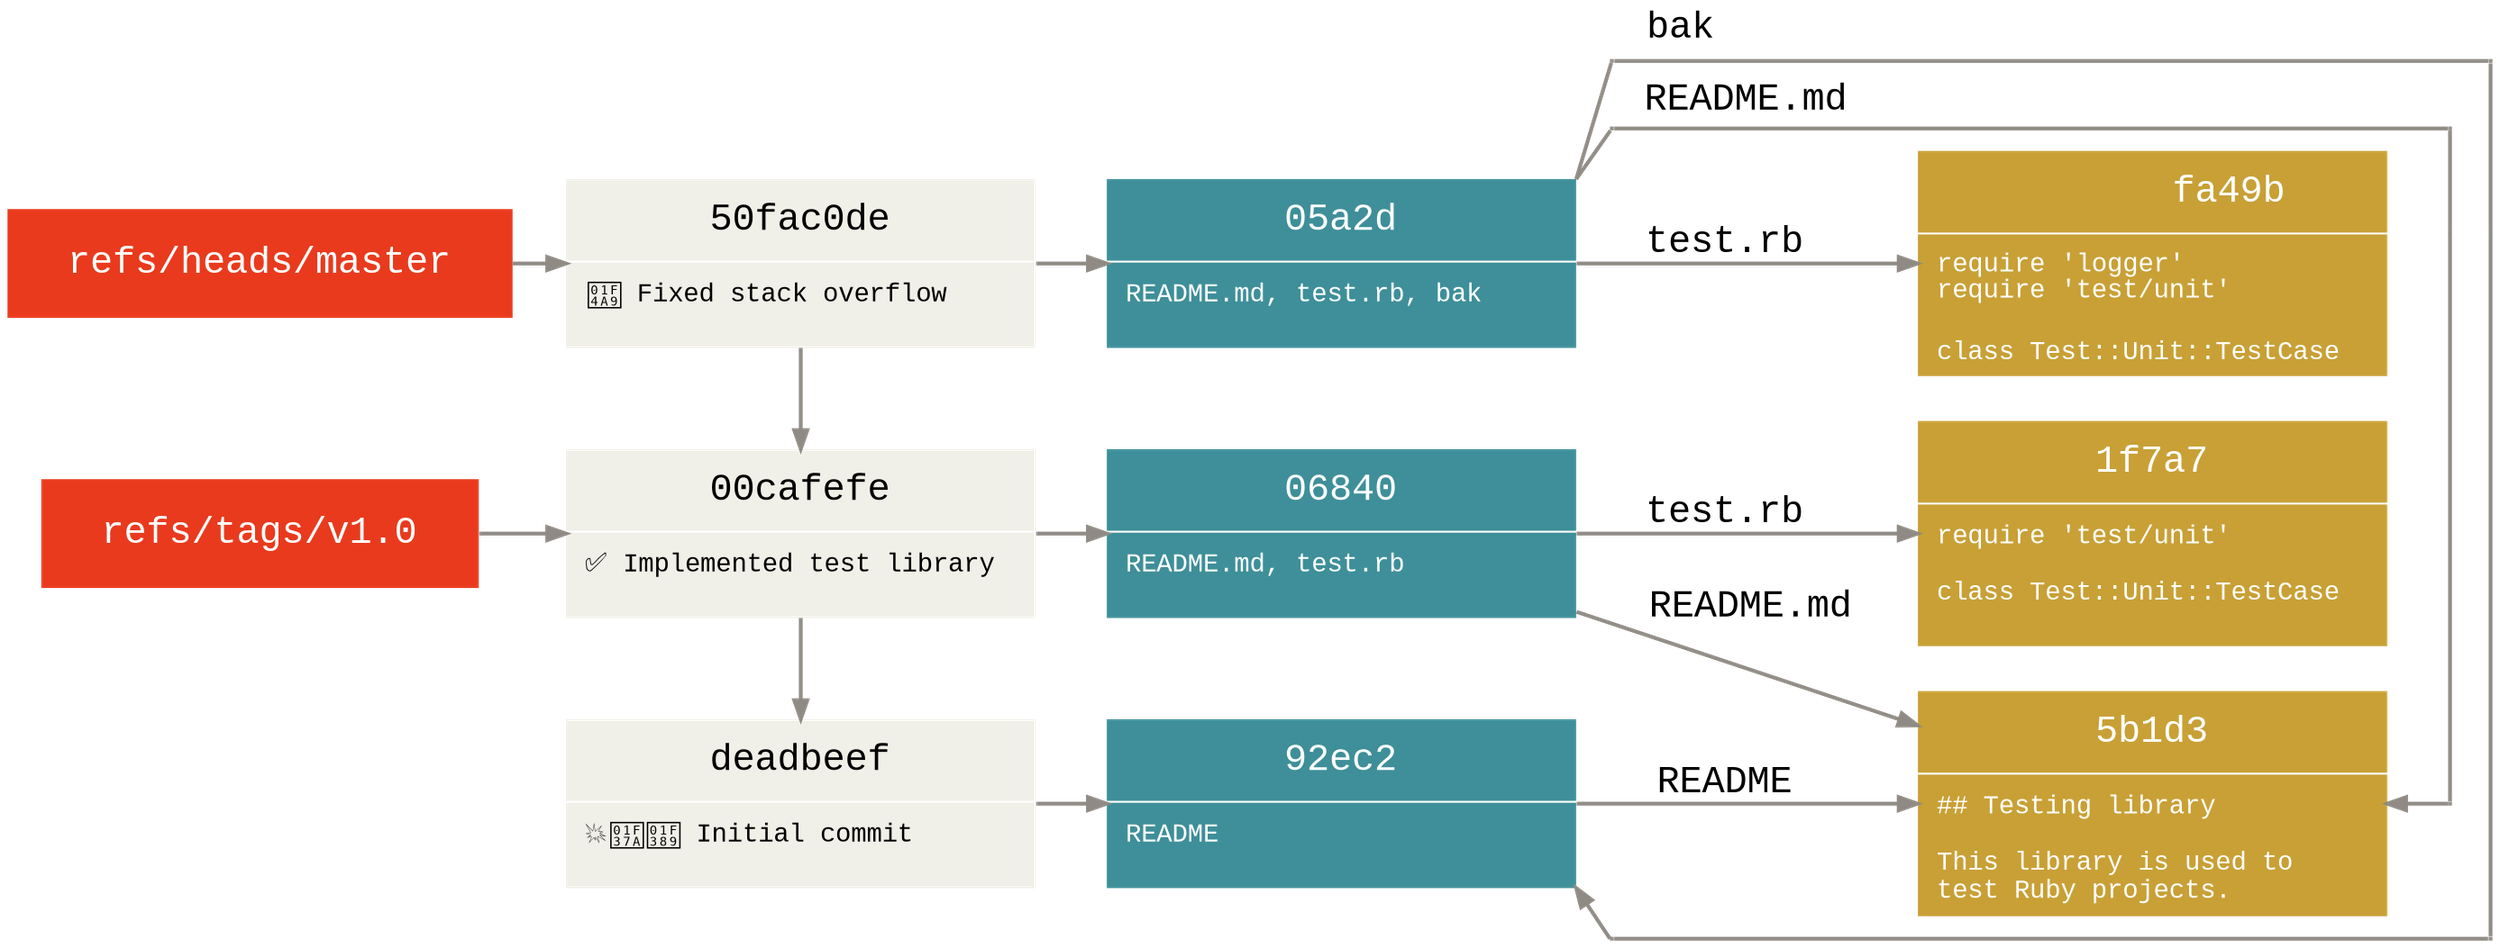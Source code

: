 graph Git {
  layout=neato
  bgcolor="transparent"

  ranksep=1
  nodesep=.5

  edge [color="#8f8a83"
        fontname="Menlo, Monaco, Consolas, Lucida Console, Courier New, monospace"
        fontsize=20
        labeldistance=8
        labelangle=8
        penwidth=2
        dir="back"]
  node [shape=box
        fontname="Menlo, Monaco, Consolas, Lucida Console, Courier New, monospace"
        fontsize=20
        margin=".45,.25"
        width=3.1
        penwidth=0]

  node [style="filled"
        fontcolor="#ffffff"
        fillcolor="#e93a1d"]
  master [
          label="refs/heads/master"
          pos="0,4!"]
  tag [
       label="refs/tags/v1.0"
       pos="0,2!"]

  node [margin="0,0"
        fontcolor="#000000"
        fillcolor="transparent"]
  A [pos="4,0!"
     label=<
    <table cellspacing="0"
           cellpadding="10"
           color="white"
           border="0"
           bgcolor="#f0efe8"
           fixedsize="true"
           width="250"
           height="90">
      <tr>
        <td border="1"
            sides="b"
            width="250">deadbeef</td>
      </tr>
      <tr>
        <td align="left"
            balign="left"><font point-size="14">💥🍺🎉 Initial commit</font></td>
      </tr>
    </table>
    >]

  B [
     pos="4,2!"
     label=<
    <table cellspacing="0"
           cellpadding="10"
           color="white"
           border="0"
           bgcolor="#f0efe8"
           fixedsize="true"
           width="250"
           height="90">
      <tr>
        <td border="1"
            sides="b"
            width="250">00cafefe</td>
      </tr>
      <tr>
        <td align="left"
            balign="left"><font point-size="14">✅ Implemented test library</font></td>
      </tr>
    </table>
    >]

  C [
     pos="4,4!"
     label=<
    <table cellspacing="0"
           cellpadding="10"
           color="white"
           border="0"
           bgcolor="#f0efe8"
           fixedsize="true"
           width="250"
           height="90">
      <tr>
        <td border="1"
            sides="b"
            width="250">50fac0de</td>
      </tr>
      <tr>
        <td align="left"
            balign="left"><font point-size="14">💩 Fixed stack overflow</font></td>
      </tr>
    </table>
    >]

  node [fontcolor="#ffffff"]

  tree_a [pos="8,0!"
          label=<
    <table cellspacing="0"
           cellpadding="10"
           color="white"
           border="0"
           bgcolor="#3e8f99"
           fixedsize="true"
           width="250"
           height="90">
      <tr>
        <td border="1"
            sides="b"
            width="250">92ec2</td>
      </tr>
      <tr>
        <td align="left"><font point-size="14">README</font></td>
      </tr>
    </table>
    >]

  tree_b [
          pos="8,2!"
          label=<
    <table cellspacing="0"
           cellpadding="10"
           color="white"
           border="0"
           bgcolor="#3e8f99"
           fixedsize="true"
           width="250"
           height="90">
      <tr>
        <td border="1"
            sides="b"
            width="250">06840</td>
      </tr>
      <tr>
        <td align="left"><font point-size="14">README.md, test.rb</font></td>
      </tr>
    </table>
    >]

  tree_c [
          pos="8,4!"
          label=<
    <table cellspacing="0"
           cellpadding="10"
           color="white"
           border="0"
           bgcolor="#3e8f99"
           fixedsize="true"
           width="250"
           height="90">
      <tr>
        <td border="1"
            sides="b"
            width="250">05a2d</td>
      </tr>
      <tr>
        <td align="left"><font point-size="14">README.md, test.rb, bak</font></td>
      </tr>
    </table>
    >]

  readme_1 [pos="14,0!"
            label=<
    <table cellspacing="0"
           cellpadding="10"
           color="white"
           border="0"
           bgcolor="#c8a036"
           fixedsize="true"
           width="250"
           height="120">
      <tr>
        <td border="1"
            sides="b"
            width="250">5b1d3</td>
      </tr>
      <tr>
        <td align="left"
            balign="left"><font point-size="14">## Testing library<br />
 <br />
This library is used to<br />
test Ruby projects.</font>
</td>
      </tr>
    </table>
    >]

  test_1 [
          pos="14,2!"
          label=<
    <table cellspacing="0"
           cellpadding="10"
           color="white"
           border="0"
           bgcolor="#c8a036"
           fixedsize="true"
           width="250"
           height="120">
      <tr>
        <td border="1"
            sides="b"
            width="250">1f7a7</td>
      </tr>
      <tr>
        <td align="left"
            balign="left"><font point-size="14">require 'test/unit'<br />
 <br />
class Test::Unit::TestCase</font></td>
      </tr>
    </table>
    >]

  test_2 [
          pos="14,4!"
          label=<
    <table cellspacing="0"
           cellpadding="10"
           color="white"
           border="0"
           bgcolor="#c8a036"
           fixedsize="true"
           width="250"
           height="120">
      <tr>
        <td border="1"
            sides="b"
            width="250">fa49b</td>
      </tr>
      <tr>
        <td align="left"
            balign="left"><font point-size="14">require 'logger'<br />
require 'test/unit'<br />
<br />
class Test::Unit::TestCase</font>
        </td>
      </tr>
    </table>
    >]

  node [
        width=.033
        height=.033
        fixedsize=true
        label=""
        fillcolor="#8f8a83"]
  dummy_bak_1 [pos="10,5.5!"]
  dummy_bak_2 [pos="16.5,5.5!"]
  dummy_bak_3 [pos="16.5,-1!"]
  dummy_bak_4 [pos="10,-1!"]

  dummy_readme_1 [pos="10,5!"]
  dummy_readme_2 [pos="16.2,5!"]
  dummy_readme_3 [pos="16.2,0!"]

  readme_1 -- tree_a [headlabel="README"]
  tree_a -- A



  readme_1 -- tree_b [headlabel="README.md" labelangle=20 labeldistance=9.3]
  test_1 -- tree_b [headlabel="test.rb"]

  A -- B
  B -- tag
  tree_b -- B



  test_2 -- tree_c [headlabel="test.rb"]

  tree_a:se -- dummy_bak_4:w
  readme_1:e -- dummy_readme_3:w

  B -- C
  C -- master
  tree_c -- C

  edge [dir=none]
  dummy_bak_1 -- tree_c:ne [headlabel="bak" labelangle=-18 labeldistance=9.8]
  dummy_bak_1 -- dummy_bak_2 -- dummy_bak_3 -- dummy_bak_4

  dummy_readme_1 -- tree_c:ne [headlabel="README.md" labelangle=-30 labeldistance=10]
  dummy_readme_1 -- dummy_readme_2 -- dummy_readme_3
}
